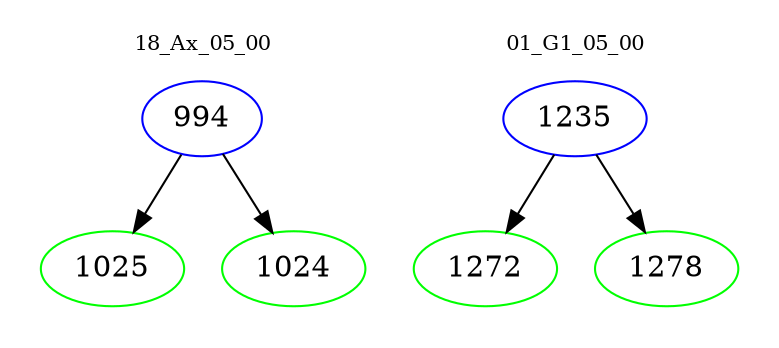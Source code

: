 digraph{
subgraph cluster_0 {
color = white
label = "18_Ax_05_00";
fontsize=10;
T0_994 [label="994", color="blue"]
T0_994 -> T0_1025 [color="black"]
T0_1025 [label="1025", color="green"]
T0_994 -> T0_1024 [color="black"]
T0_1024 [label="1024", color="green"]
}
subgraph cluster_1 {
color = white
label = "01_G1_05_00";
fontsize=10;
T1_1235 [label="1235", color="blue"]
T1_1235 -> T1_1272 [color="black"]
T1_1272 [label="1272", color="green"]
T1_1235 -> T1_1278 [color="black"]
T1_1278 [label="1278", color="green"]
}
}
